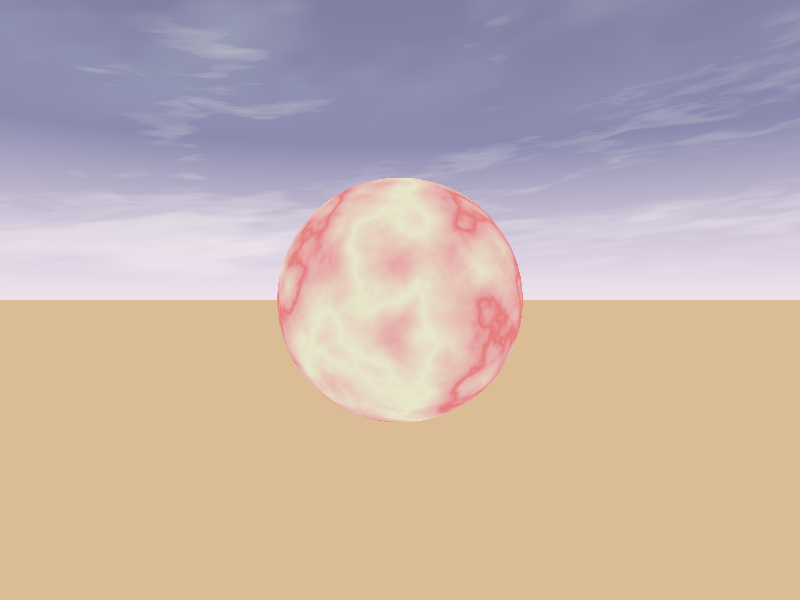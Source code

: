 // 2_texture1.pov     

#include "colors.inc"  
#include "skies.inc"  
#include "textures.inc"
            
              
camera{ 
  location <0.0, 0.0, -5.0> 
  look_at  <0.0, 0.0, 0.0>
}           

light_source { 
  <5.0,5.0,-5.0> 
  color rgb <1.0, 1.0, 1.0>
} 

sky_sphere {
  S_Cloud1
}

plane {
  y, -1
  pigment { color rgb <0.7,0.5,0.3> }
}         

sphere {
  <0, 0, 0>  1.0     
  texture { Red_Marble }
}